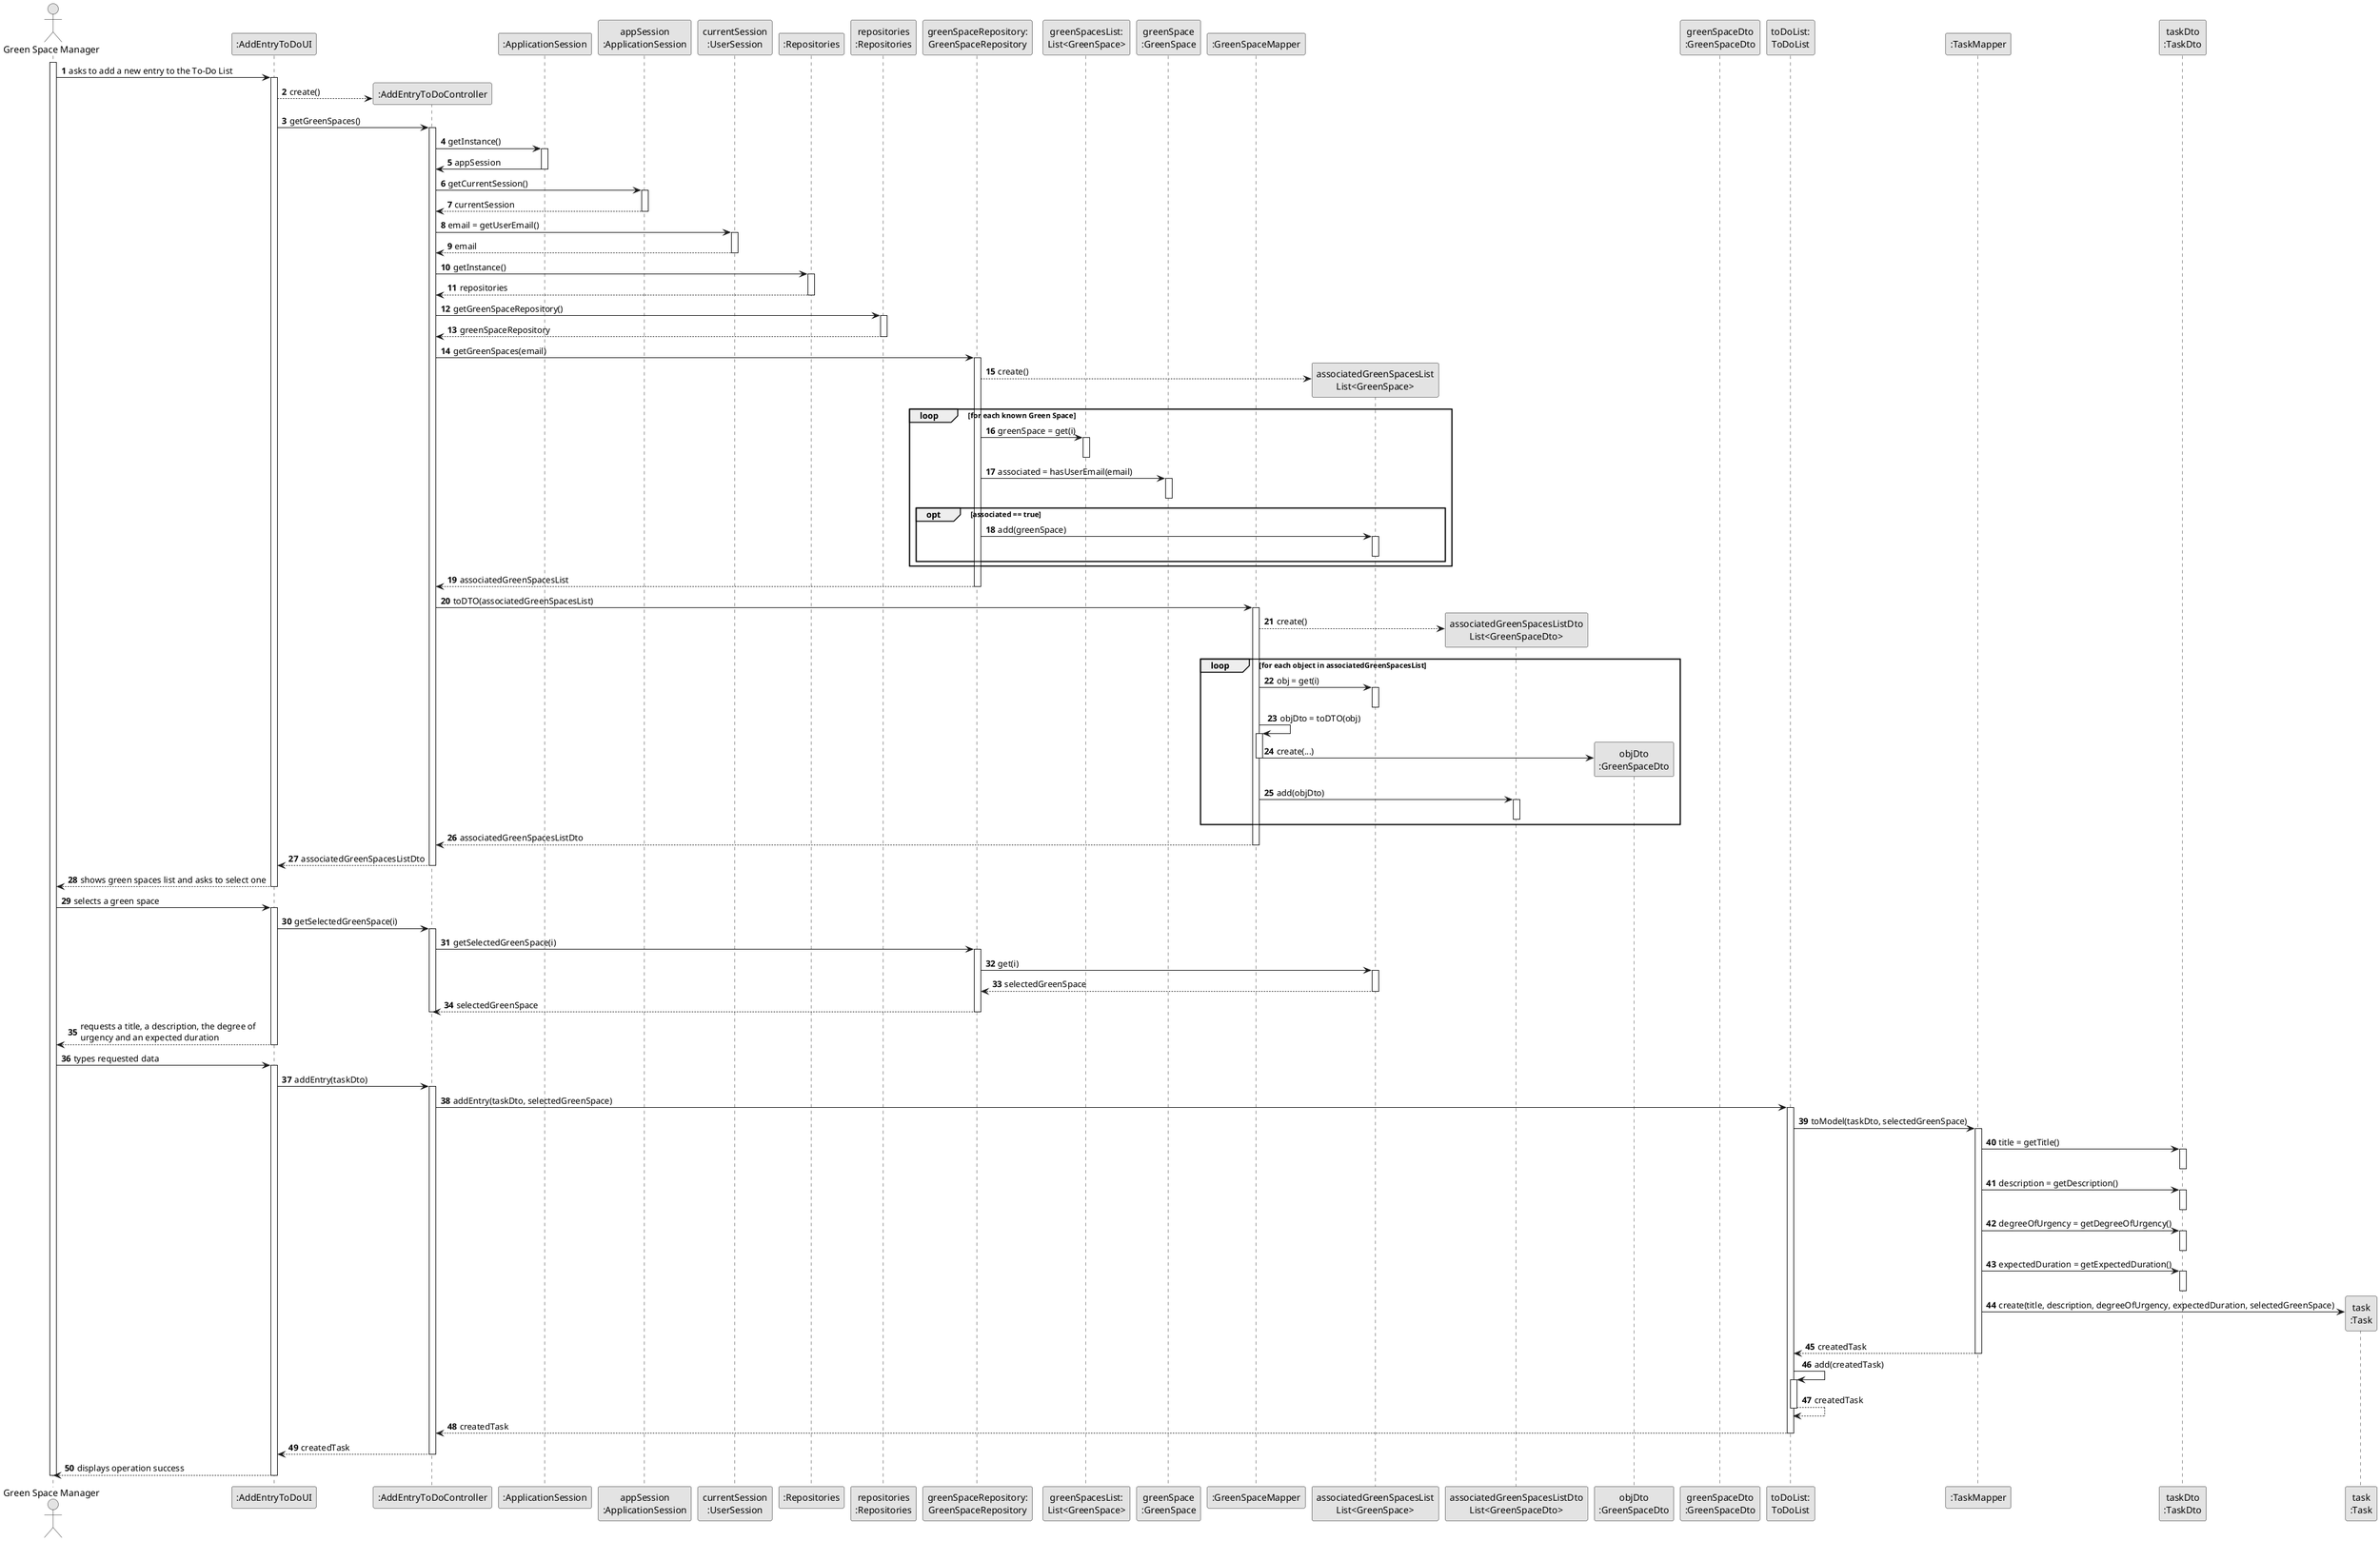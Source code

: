 @startuml
skinparam monochrome true
skinparam packageStyle rectangle
skinparam shadowing false

autonumber

'hide footbox
actor "Green Space Manager" as GSM
participant ":AddEntryToDoUI" as UI
participant ":AddEntryToDoController" as CTRL
participant ":ApplicationSession" as _APP
participant "appSession\n:ApplicationSession" as APP
participant "currentSession\n:UserSession" as SESSION
participant ":Repositories" as RepositorySingleton
participant "repositories\n:Repositories" as PLAT
participant "greenSpaceRepository:\nGreenSpaceRepository" as GreenSpaceRepository
participant "greenSpacesList:\nList<GreenSpace>" as greenSpacesList
participant "greenSpace\n:GreenSpace" as greenSpace
participant ":GreenSpaceMapper" as GreenSpaceMapper
participant "associatedGreenSpacesList\nList<GreenSpace>" as associatedGreenSpacesList
participant "associatedGreenSpacesListDto\nList<GreenSpaceDto>" as associatedGreenSpacesListDto
participant "objDto\n:GreenSpaceDto" as greenSpaceDto
participant "greenSpaceDto\n:GreenSpaceDto" as GreenSpaceDto
participant "toDoList:\nToDoList" as ToDoList
participant ":TaskMapper" as TaskMapper
participant "taskDto\n:TaskDto" as TaskDto
participant "task\n:Task" as TASK

activate GSM

    GSM -> UI : asks to add a new entry to the To-Do List
    activate UI

        UI --> CTRL** : create()
        UI -> CTRL : getGreenSpaces()
        activate CTRL

            CTRL -> _APP: getInstance()
                activate _APP
                    _APP -> CTRL: appSession
                deactivate _APP

                CTRL -> APP: getCurrentSession()
                activate APP

                    APP --> CTRL: currentSession
                deactivate APP

                CTRL -> SESSION: email = getUserEmail()
                activate SESSION

                    SESSION --> CTRL: email
                deactivate SESSION

            CTRL -> RepositorySingleton : getInstance()
                activate RepositorySingleton

                    RepositorySingleton --> CTRL: repositories
                deactivate RepositorySingleton

                CTRL -> PLAT : getGreenSpaceRepository()
                activate PLAT

                    PLAT --> CTRL : greenSpaceRepository
                deactivate PLAT

                CTRL -> GreenSpaceRepository : getGreenSpaces(email)
                activate GreenSpaceRepository

                    GreenSpaceRepository --> associatedGreenSpacesList** : create()

                    loop for each known Green Space
                        GreenSpaceRepository -> greenSpacesList : greenSpace = get(i)
                        activate greenSpacesList
                        deactivate greenSpacesList

                        GreenSpaceRepository -> greenSpace : associated = hasUserEmail(email)
                        activate greenSpace
                        deactivate greenSpace

                        opt associated == true
                            GreenSpaceRepository -> associatedGreenSpacesList : add(greenSpace)
                            activate associatedGreenSpacesList
                            deactivate associatedGreenSpacesList
                        end opt

                    end loop

                    GreenSpaceRepository --> CTRL : associatedGreenSpacesList
                deactivate GreenSpaceRepository

                CTRL -> GreenSpaceMapper : toDTO(associatedGreenSpacesList)
                activate GreenSpaceMapper

                    GreenSpaceMapper --> associatedGreenSpacesListDto** : create()

                    loop for each object in associatedGreenSpacesList
                        GreenSpaceMapper -> associatedGreenSpacesList : obj = get(i)
                        activate associatedGreenSpacesList

                            deactivate associatedGreenSpacesList

                        GreenSpaceMapper -> GreenSpaceMapper : objDto = toDTO(obj)
                        activate GreenSpaceMapper

                            GreenSpaceMapper -> greenSpaceDto** :create(...)
                            deactivate GreenSpaceMapper

                        GreenSpaceMapper -> associatedGreenSpacesListDto : add(objDto)
                        activate associatedGreenSpacesListDto

                            deactivate associatedGreenSpacesListDto

                        end loop

                    GreenSpaceMapper --> CTRL : associatedGreenSpacesListDto
                    deactivate GreenSpaceMapper

                CTRL --> UI : associatedGreenSpacesListDto
                deactivate CTRL
            UI --> GSM : shows green spaces list and asks to select one
            deactivate UI

        GSM -> UI : selects a green space
        activate UI

            UI -> CTRL : getSelectedGreenSpace(i)
            activate CTRL

                CTRL -> GreenSpaceRepository : getSelectedGreenSpace(i)
                activate GreenSpaceRepository

                    GreenSpaceRepository -> associatedGreenSpacesList : get(i)
                    activate associatedGreenSpacesList

                        associatedGreenSpacesList --> GreenSpaceRepository : selectedGreenSpace
                        deactivate associatedGreenSpacesList

                    GreenSpaceRepository --> CTRL : selectedGreenSpace
                    deactivate GreenSpaceRepository

                deactivate CTRL

            UI --> GSM : requests a title, a description, the degree of\nurgency and an expected duration
            deactivate UI

        GSM -> UI : types requested data
        activate UI

            UI -> CTRL : addEntry(taskDto)
            activate CTRL

                CTRL -> ToDoList : addEntry(taskDto, selectedGreenSpace)
                activate ToDoList

                    ToDoList -> TaskMapper : toModel(taskDto, selectedGreenSpace)
                    activate TaskMapper

                        TaskMapper -> TaskDto : title = getTitle()
                        activate TaskDto
                        deactivate TaskDto

                        TaskMapper -> TaskDto : description = getDescription()
                        activate TaskDto
                        deactivate TaskDto

                        TaskMapper -> TaskDto : degreeOfUrgency = getDegreeOfUrgency()
                        activate TaskDto
                        deactivate TaskDto

                        TaskMapper -> TaskDto : expectedDuration = getExpectedDuration()
                        activate TaskDto
                        deactivate TaskDto

                        TaskMapper -> TASK** : create(title, description, degreeOfUrgency, expectedDuration, selectedGreenSpace)
                        TaskMapper --> ToDoList : createdTask

                        deactivate TaskMapper

                    ToDoList -> ToDoList : add(createdTask)
                    activate ToDoList

                        ToDoList --> ToDoList : createdTask
                    deactivate ToDoList

                    ToDoList --> CTRL : createdTask
                    deactivate ToDoList

                CTRL --> UI : createdTask
                deactivate CTRL

            UI --> GSM : displays operation success
            deactivate UI

        deactivate GSM

@enduml